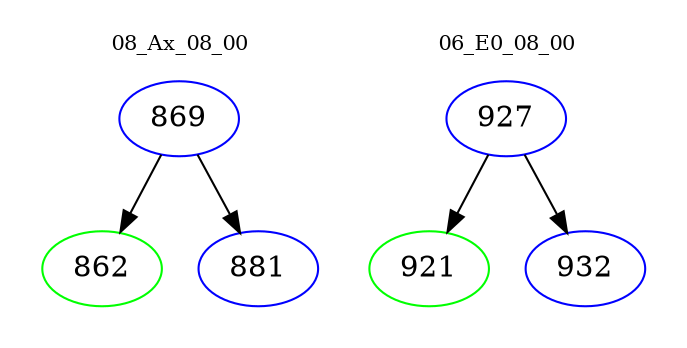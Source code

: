 digraph{
subgraph cluster_0 {
color = white
label = "08_Ax_08_00";
fontsize=10;
T0_869 [label="869", color="blue"]
T0_869 -> T0_862 [color="black"]
T0_862 [label="862", color="green"]
T0_869 -> T0_881 [color="black"]
T0_881 [label="881", color="blue"]
}
subgraph cluster_1 {
color = white
label = "06_E0_08_00";
fontsize=10;
T1_927 [label="927", color="blue"]
T1_927 -> T1_921 [color="black"]
T1_921 [label="921", color="green"]
T1_927 -> T1_932 [color="black"]
T1_932 [label="932", color="blue"]
}
}
